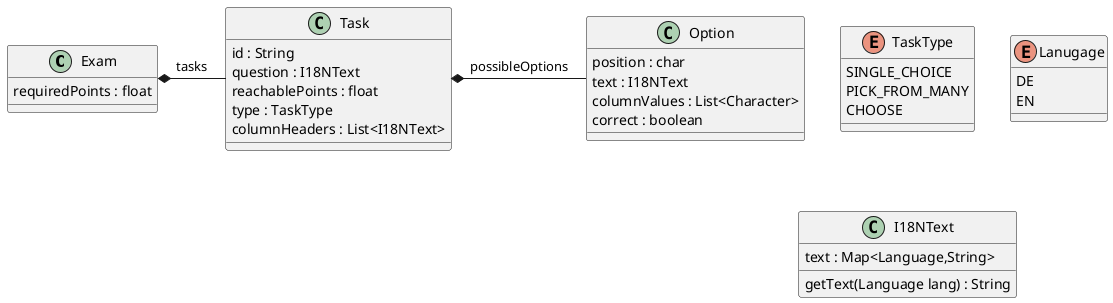 @startuml

class Exam {
	requiredPoints : float
}

class Task {
	id : String
	question : I18NText
	reachablePoints : float
	type : TaskType
	columnHeaders : List<I18NText>
}

class Option {
	position : char
	text : I18NText
	columnValues : List<Character>
	correct : boolean
}

enum TaskType {
	SINGLE_CHOICE
	PICK_FROM_MANY
	CHOOSE
}

enum Lanugage {
	DE
	EN
}	

class I18NText {
	text : Map<Language,String>
	getText(Language lang) : String
}


Exam *- Task : tasks
Task *- Option : possibleOptions

@enduml